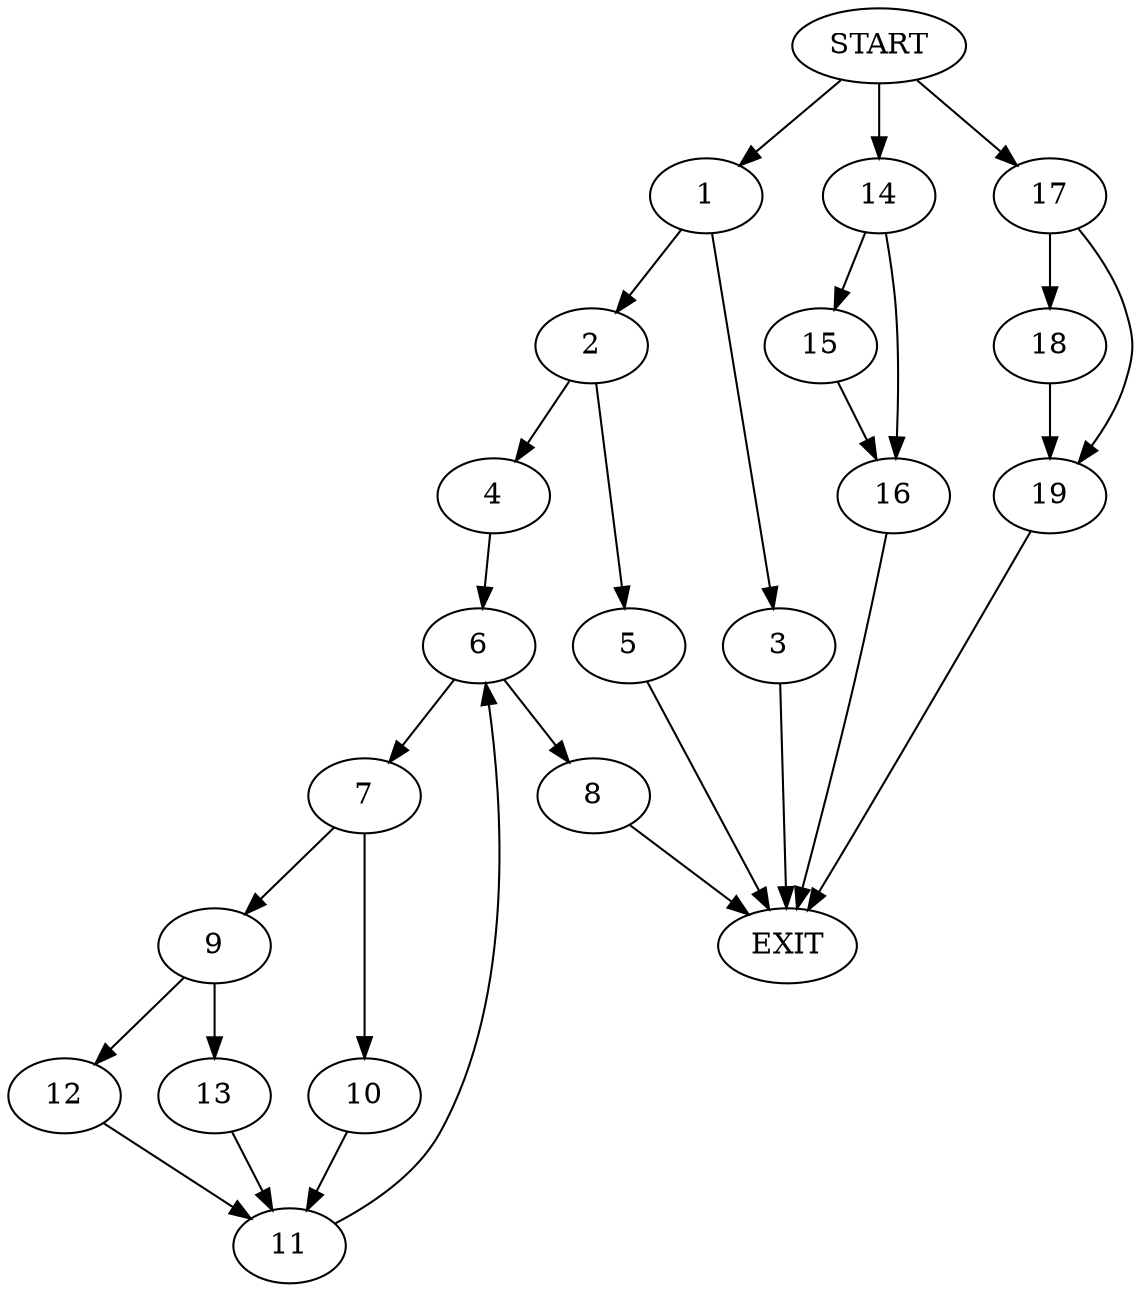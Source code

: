 digraph {
0 [label="START"]
20 [label="EXIT"]
0 -> 1
1 -> 2
1 -> 3
3 -> 20
2 -> 4
2 -> 5
4 -> 6
5 -> 20
6 -> 7
6 -> 8
7 -> 9
7 -> 10
8 -> 20
10 -> 11
9 -> 12
9 -> 13
11 -> 6
12 -> 11
13 -> 11
0 -> 14
14 -> 15
14 -> 16
16 -> 20
15 -> 16
0 -> 17
17 -> 18
17 -> 19
18 -> 19
19 -> 20
}
